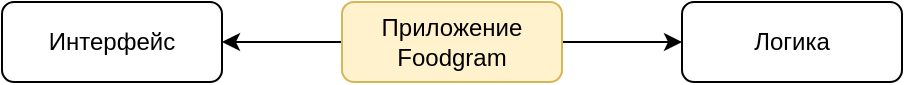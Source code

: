 <mxfile version="21.3.8" type="github">
  <diagram name="Page-1" id="Aqi1CBFRmSv2IIAO0Ly1">
    <mxGraphModel dx="795" dy="563" grid="1" gridSize="10" guides="1" tooltips="1" connect="1" arrows="1" fold="1" page="1" pageScale="1" pageWidth="827" pageHeight="1169" math="0" shadow="0">
      <root>
        <mxCell id="0" />
        <mxCell id="1" parent="0" />
        <mxCell id="Mtx0ckIziwqKUhlLKlqK-3" style="edgeStyle=orthogonalEdgeStyle;rounded=0;orthogonalLoop=1;jettySize=auto;html=1;entryX=1;entryY=0.5;entryDx=0;entryDy=0;" edge="1" parent="1" source="Mtx0ckIziwqKUhlLKlqK-1" target="Mtx0ckIziwqKUhlLKlqK-2">
          <mxGeometry relative="1" as="geometry" />
        </mxCell>
        <mxCell id="Mtx0ckIziwqKUhlLKlqK-5" style="edgeStyle=orthogonalEdgeStyle;rounded=0;orthogonalLoop=1;jettySize=auto;html=1;entryX=0;entryY=0.5;entryDx=0;entryDy=0;" edge="1" parent="1" source="Mtx0ckIziwqKUhlLKlqK-1" target="Mtx0ckIziwqKUhlLKlqK-4">
          <mxGeometry relative="1" as="geometry" />
        </mxCell>
        <mxCell id="Mtx0ckIziwqKUhlLKlqK-1" value="Приложение Foodgram" style="rounded=1;whiteSpace=wrap;html=1;fillColor=#fff2cc;strokeColor=#d6b656;" vertex="1" parent="1">
          <mxGeometry x="360" y="310" width="110" height="40" as="geometry" />
        </mxCell>
        <mxCell id="Mtx0ckIziwqKUhlLKlqK-2" value="Интерфейс" style="rounded=1;whiteSpace=wrap;html=1;" vertex="1" parent="1">
          <mxGeometry x="190" y="310" width="110" height="40" as="geometry" />
        </mxCell>
        <mxCell id="Mtx0ckIziwqKUhlLKlqK-4" value="Логика" style="rounded=1;whiteSpace=wrap;html=1;" vertex="1" parent="1">
          <mxGeometry x="530" y="310" width="110" height="40" as="geometry" />
        </mxCell>
      </root>
    </mxGraphModel>
  </diagram>
</mxfile>
